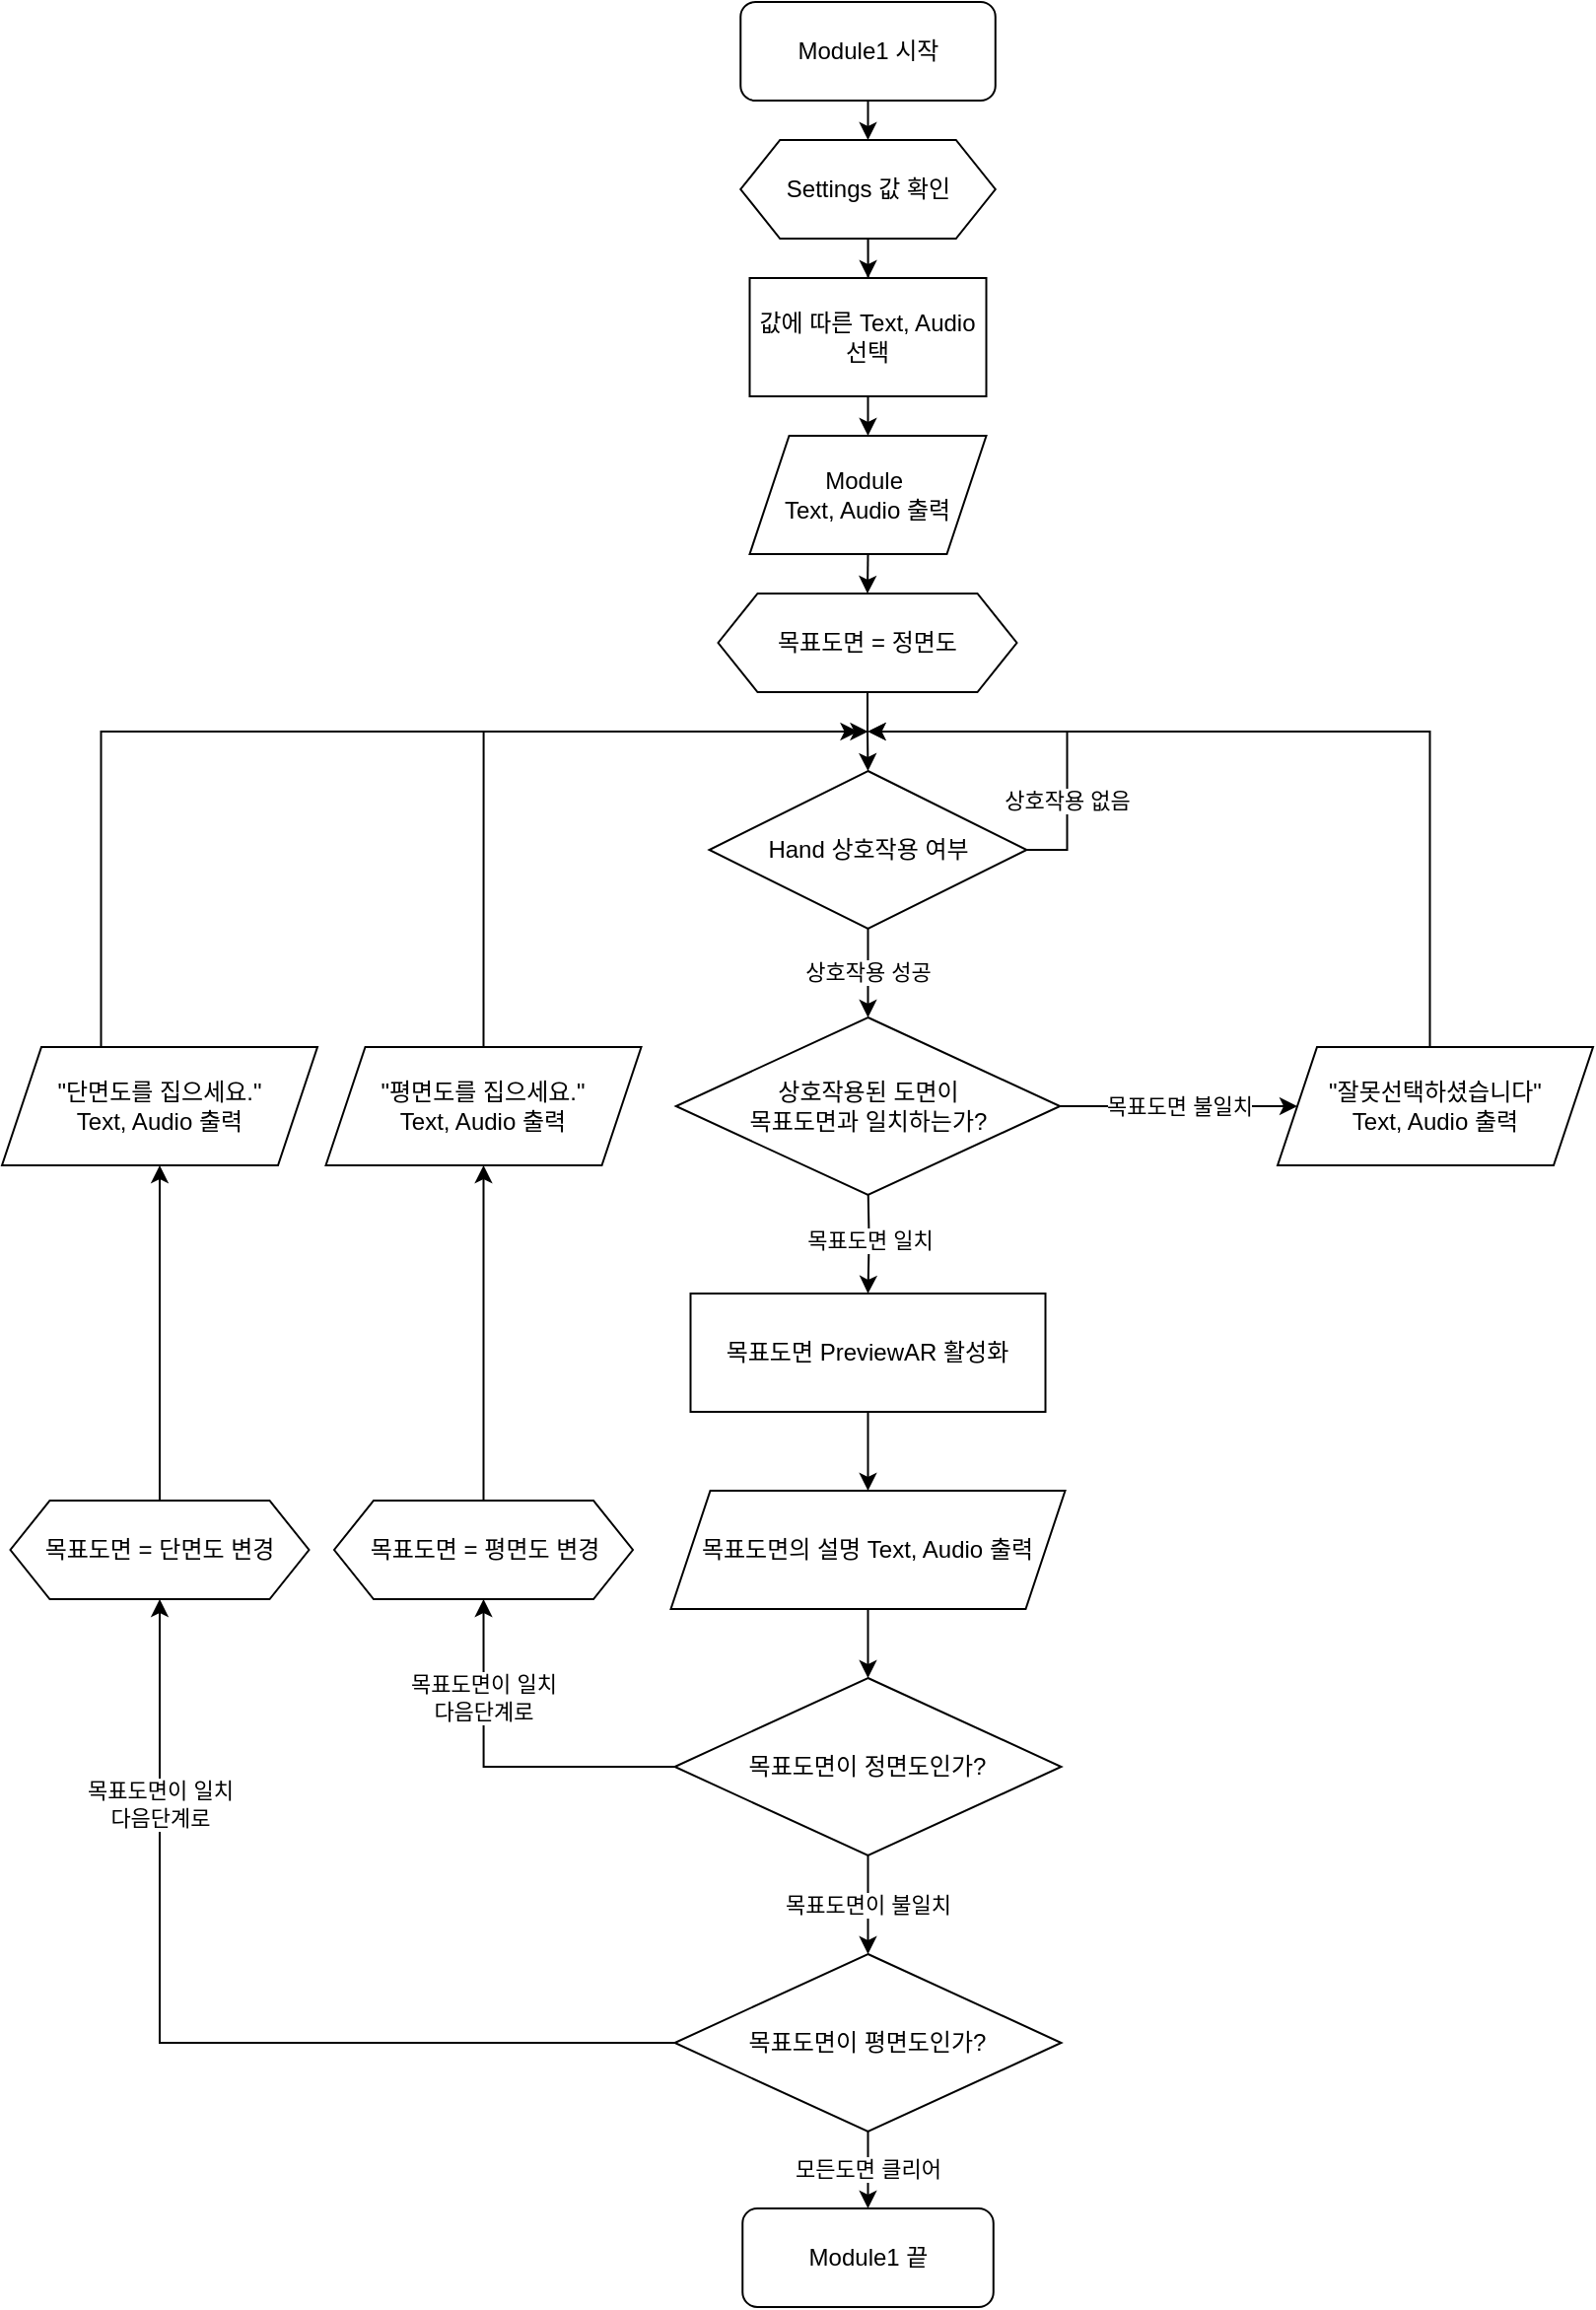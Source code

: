 <mxfile version="13.6.9" type="github">
  <diagram id="C5RBs43oDa-KdzZeNtuy" name="Page-1">
    <mxGraphModel dx="2062" dy="1164" grid="1" gridSize="10" guides="1" tooltips="1" connect="1" arrows="1" fold="1" page="1" pageScale="1" pageWidth="827" pageHeight="1169" math="0" shadow="0">
      <root>
        <mxCell id="WIyWlLk6GJQsqaUBKTNV-0" />
        <mxCell id="WIyWlLk6GJQsqaUBKTNV-1" parent="WIyWlLk6GJQsqaUBKTNV-0" />
        <mxCell id="sGKf7VehJZ6SQPWaBCbI-23" style="edgeStyle=orthogonalEdgeStyle;rounded=0;orthogonalLoop=1;jettySize=auto;html=1;exitX=0.5;exitY=1;exitDx=0;exitDy=0;entryX=0.5;entryY=0;entryDx=0;entryDy=0;" edge="1" parent="WIyWlLk6GJQsqaUBKTNV-1" source="WIyWlLk6GJQsqaUBKTNV-3" target="QLPknpkBetDl3JihI6zV-10">
          <mxGeometry relative="1" as="geometry" />
        </mxCell>
        <mxCell id="WIyWlLk6GJQsqaUBKTNV-3" value="Module1 시작" style="rounded=1;whiteSpace=wrap;html=1;fontSize=12;glass=0;strokeWidth=1;shadow=0;" parent="WIyWlLk6GJQsqaUBKTNV-1" vertex="1">
          <mxGeometry x="384.63" width="129.25" height="50" as="geometry" />
        </mxCell>
        <mxCell id="GG3lIaApX8E2W6bswI5q-24" value="목표도면 불일치" style="edgeStyle=orthogonalEdgeStyle;rounded=0;orthogonalLoop=1;jettySize=auto;html=1;exitX=1;exitY=0.5;exitDx=0;exitDy=0;entryX=0;entryY=0.5;entryDx=0;entryDy=0;" parent="WIyWlLk6GJQsqaUBKTNV-1" source="QLPknpkBetDl3JihI6zV-2" target="GG3lIaApX8E2W6bswI5q-23" edge="1">
          <mxGeometry relative="1" as="geometry" />
        </mxCell>
        <mxCell id="sGKf7VehJZ6SQPWaBCbI-0" value="목표도면 일치" style="edgeStyle=orthogonalEdgeStyle;rounded=0;orthogonalLoop=1;jettySize=auto;html=1;exitX=0.5;exitY=1;exitDx=0;exitDy=0;entryX=0.5;entryY=0;entryDx=0;entryDy=0;" edge="1" parent="WIyWlLk6GJQsqaUBKTNV-1" target="QLPknpkBetDl3JihI6zV-23">
          <mxGeometry relative="1" as="geometry">
            <mxPoint x="449.25" y="599" as="sourcePoint" />
            <mxPoint x="449.25" y="644" as="targetPoint" />
          </mxGeometry>
        </mxCell>
        <mxCell id="QLPknpkBetDl3JihI6zV-2" value="상호작용된 도면이&lt;br&gt;목표도면과 일치하는가?" style="rhombus;whiteSpace=wrap;html=1;" parent="WIyWlLk6GJQsqaUBKTNV-1" vertex="1">
          <mxGeometry x="351.88" y="515" width="194.75" height="90" as="geometry" />
        </mxCell>
        <mxCell id="sGKf7VehJZ6SQPWaBCbI-24" style="edgeStyle=orthogonalEdgeStyle;rounded=0;orthogonalLoop=1;jettySize=auto;html=1;exitX=0.5;exitY=1;exitDx=0;exitDy=0;" edge="1" parent="WIyWlLk6GJQsqaUBKTNV-1" source="QLPknpkBetDl3JihI6zV-10" target="QLPknpkBetDl3JihI6zV-11">
          <mxGeometry relative="1" as="geometry" />
        </mxCell>
        <mxCell id="QLPknpkBetDl3JihI6zV-10" value="Settings 값 확인" style="shape=hexagon;perimeter=hexagonPerimeter2;whiteSpace=wrap;html=1;fixedSize=1;" parent="WIyWlLk6GJQsqaUBKTNV-1" vertex="1">
          <mxGeometry x="384.63" y="70" width="129.25" height="50" as="geometry" />
        </mxCell>
        <mxCell id="sGKf7VehJZ6SQPWaBCbI-25" style="edgeStyle=orthogonalEdgeStyle;rounded=0;orthogonalLoop=1;jettySize=auto;html=1;exitX=0.5;exitY=1;exitDx=0;exitDy=0;entryX=0.5;entryY=0;entryDx=0;entryDy=0;" edge="1" parent="WIyWlLk6GJQsqaUBKTNV-1" source="QLPknpkBetDl3JihI6zV-11" target="QLPknpkBetDl3JihI6zV-15">
          <mxGeometry relative="1" as="geometry" />
        </mxCell>
        <mxCell id="QLPknpkBetDl3JihI6zV-11" value="값에 따른 Text, Audio 선택" style="rounded=0;whiteSpace=wrap;html=1;" parent="WIyWlLk6GJQsqaUBKTNV-1" vertex="1">
          <mxGeometry x="389.25" y="140" width="120" height="60" as="geometry" />
        </mxCell>
        <mxCell id="GG3lIaApX8E2W6bswI5q-43" style="edgeStyle=orthogonalEdgeStyle;rounded=0;orthogonalLoop=1;jettySize=auto;html=1;exitX=0.5;exitY=1;exitDx=0;exitDy=0;entryX=0.5;entryY=0;entryDx=0;entryDy=0;endArrow=classic;endFill=1;" parent="WIyWlLk6GJQsqaUBKTNV-1" source="QLPknpkBetDl3JihI6zV-15" target="GG3lIaApX8E2W6bswI5q-4" edge="1">
          <mxGeometry relative="1" as="geometry" />
        </mxCell>
        <mxCell id="QLPknpkBetDl3JihI6zV-15" value="Module&amp;nbsp;&lt;br&gt;Text, Audio 출력" style="shape=parallelogram;perimeter=parallelogramPerimeter;whiteSpace=wrap;html=1;fixedSize=1;" parent="WIyWlLk6GJQsqaUBKTNV-1" vertex="1">
          <mxGeometry x="389.25" y="220" width="120" height="60" as="geometry" />
        </mxCell>
        <mxCell id="QLPknpkBetDl3JihI6zV-35" style="edgeStyle=orthogonalEdgeStyle;rounded=0;orthogonalLoop=1;jettySize=auto;html=1;exitX=0.5;exitY=1;exitDx=0;exitDy=0;entryX=0.5;entryY=0;entryDx=0;entryDy=0;endArrow=classic;endFill=1;" parent="WIyWlLk6GJQsqaUBKTNV-1" source="QLPknpkBetDl3JihI6zV-23" target="QLPknpkBetDl3JihI6zV-24" edge="1">
          <mxGeometry relative="1" as="geometry" />
        </mxCell>
        <mxCell id="QLPknpkBetDl3JihI6zV-23" value="목표도면 PreviewAR 활성화" style="rounded=0;whiteSpace=wrap;html=1;" parent="WIyWlLk6GJQsqaUBKTNV-1" vertex="1">
          <mxGeometry x="359.25" y="655" width="180" height="60" as="geometry" />
        </mxCell>
        <mxCell id="sGKf7VehJZ6SQPWaBCbI-3" style="edgeStyle=orthogonalEdgeStyle;rounded=0;orthogonalLoop=1;jettySize=auto;html=1;exitX=0.5;exitY=1;exitDx=0;exitDy=0;entryX=0.5;entryY=0;entryDx=0;entryDy=0;" edge="1" parent="WIyWlLk6GJQsqaUBKTNV-1" source="QLPknpkBetDl3JihI6zV-24" target="sGKf7VehJZ6SQPWaBCbI-2">
          <mxGeometry relative="1" as="geometry" />
        </mxCell>
        <mxCell id="QLPknpkBetDl3JihI6zV-24" value="목표도면의 설명 Text, Audio 출력" style="shape=parallelogram;perimeter=parallelogramPerimeter;whiteSpace=wrap;html=1;fixedSize=1;" parent="WIyWlLk6GJQsqaUBKTNV-1" vertex="1">
          <mxGeometry x="349.25" y="755" width="200" height="60" as="geometry" />
        </mxCell>
        <mxCell id="GG3lIaApX8E2W6bswI5q-19" value="상호작용 성공" style="edgeStyle=orthogonalEdgeStyle;rounded=0;orthogonalLoop=1;jettySize=auto;html=1;exitX=0.5;exitY=1;exitDx=0;exitDy=0;entryX=0.5;entryY=0;entryDx=0;entryDy=0;" parent="WIyWlLk6GJQsqaUBKTNV-1" source="QLPknpkBetDl3JihI6zV-56" target="QLPknpkBetDl3JihI6zV-2" edge="1">
          <mxGeometry relative="1" as="geometry" />
        </mxCell>
        <mxCell id="GG3lIaApX8E2W6bswI5q-49" value="상호작용 없음" style="edgeStyle=orthogonalEdgeStyle;rounded=0;orthogonalLoop=1;jettySize=auto;html=1;exitX=1;exitY=0.5;exitDx=0;exitDy=0;endArrow=classic;endFill=1;" parent="WIyWlLk6GJQsqaUBKTNV-1" source="QLPknpkBetDl3JihI6zV-56" edge="1">
          <mxGeometry x="-0.499" relative="1" as="geometry">
            <mxPoint x="449.25" y="370" as="targetPoint" />
            <Array as="points">
              <mxPoint x="550.25" y="430" />
              <mxPoint x="550.25" y="370" />
            </Array>
            <mxPoint as="offset" />
          </mxGeometry>
        </mxCell>
        <mxCell id="QLPknpkBetDl3JihI6zV-56" value="Hand 상호작용 여부" style="rhombus;whiteSpace=wrap;html=1;fillColor=none;" parent="WIyWlLk6GJQsqaUBKTNV-1" vertex="1">
          <mxGeometry x="368.75" y="390" width="161" height="80" as="geometry" />
        </mxCell>
        <mxCell id="GG3lIaApX8E2W6bswI5q-12" style="edgeStyle=orthogonalEdgeStyle;rounded=0;orthogonalLoop=1;jettySize=auto;html=1;exitX=0.5;exitY=1;exitDx=0;exitDy=0;entryX=0.5;entryY=0;entryDx=0;entryDy=0;" parent="WIyWlLk6GJQsqaUBKTNV-1" source="GG3lIaApX8E2W6bswI5q-4" target="QLPknpkBetDl3JihI6zV-56" edge="1">
          <mxGeometry relative="1" as="geometry" />
        </mxCell>
        <mxCell id="GG3lIaApX8E2W6bswI5q-4" value="목표도면 = 정면도" style="shape=hexagon;perimeter=hexagonPerimeter2;whiteSpace=wrap;html=1;fixedSize=1;" parent="WIyWlLk6GJQsqaUBKTNV-1" vertex="1">
          <mxGeometry x="373.25" y="300" width="151.5" height="50" as="geometry" />
        </mxCell>
        <mxCell id="GG3lIaApX8E2W6bswI5q-50" style="edgeStyle=orthogonalEdgeStyle;rounded=0;orthogonalLoop=1;jettySize=auto;html=1;exitX=0.549;exitY=0.001;exitDx=0;exitDy=0;endArrow=classic;endFill=1;exitPerimeter=0;" parent="WIyWlLk6GJQsqaUBKTNV-1" source="GG3lIaApX8E2W6bswI5q-23" edge="1">
          <mxGeometry relative="1" as="geometry">
            <mxPoint x="449.25" y="370" as="targetPoint" />
            <mxPoint x="722.25" y="535" as="sourcePoint" />
            <Array as="points">
              <mxPoint x="735.25" y="535" />
              <mxPoint x="734.25" y="535" />
              <mxPoint x="734.25" y="370" />
            </Array>
          </mxGeometry>
        </mxCell>
        <mxCell id="GG3lIaApX8E2W6bswI5q-23" value="&quot;잘못선택하셨습니다&quot;&lt;br&gt;Text, Audio 출력" style="shape=parallelogram;perimeter=parallelogramPerimeter;whiteSpace=wrap;html=1;fixedSize=1;" parent="WIyWlLk6GJQsqaUBKTNV-1" vertex="1">
          <mxGeometry x="657" y="530" width="160" height="60" as="geometry" />
        </mxCell>
        <mxCell id="sGKf7VehJZ6SQPWaBCbI-9" value="목표도면이 일치&lt;br&gt;다음단계로" style="edgeStyle=orthogonalEdgeStyle;rounded=0;orthogonalLoop=1;jettySize=auto;html=1;exitX=0;exitY=0.5;exitDx=0;exitDy=0;entryX=0.5;entryY=1;entryDx=0;entryDy=0;" edge="1" parent="WIyWlLk6GJQsqaUBKTNV-1" source="sGKf7VehJZ6SQPWaBCbI-2" target="sGKf7VehJZ6SQPWaBCbI-5">
          <mxGeometry x="0.066" y="-35" relative="1" as="geometry">
            <mxPoint x="-35" y="-35" as="offset" />
          </mxGeometry>
        </mxCell>
        <mxCell id="sGKf7VehJZ6SQPWaBCbI-14" value="목표도면이 불일치" style="edgeStyle=orthogonalEdgeStyle;rounded=0;orthogonalLoop=1;jettySize=auto;html=1;exitX=0.5;exitY=1;exitDx=0;exitDy=0;entryX=0.5;entryY=0;entryDx=0;entryDy=0;" edge="1" parent="WIyWlLk6GJQsqaUBKTNV-1" source="sGKf7VehJZ6SQPWaBCbI-2" target="sGKf7VehJZ6SQPWaBCbI-13">
          <mxGeometry relative="1" as="geometry" />
        </mxCell>
        <mxCell id="sGKf7VehJZ6SQPWaBCbI-2" value="목표도면이 정면도인가?" style="rhombus;whiteSpace=wrap;html=1;" vertex="1" parent="WIyWlLk6GJQsqaUBKTNV-1">
          <mxGeometry x="351.25" y="850" width="196" height="90" as="geometry" />
        </mxCell>
        <mxCell id="sGKf7VehJZ6SQPWaBCbI-10" style="edgeStyle=orthogonalEdgeStyle;rounded=0;orthogonalLoop=1;jettySize=auto;html=1;exitX=0.5;exitY=0;exitDx=0;exitDy=0;" edge="1" parent="WIyWlLk6GJQsqaUBKTNV-1" source="sGKf7VehJZ6SQPWaBCbI-5" target="sGKf7VehJZ6SQPWaBCbI-8">
          <mxGeometry relative="1" as="geometry" />
        </mxCell>
        <mxCell id="sGKf7VehJZ6SQPWaBCbI-5" value="목표도면 = 평면도 변경" style="shape=hexagon;perimeter=hexagonPerimeter2;whiteSpace=wrap;html=1;fixedSize=1;" vertex="1" parent="WIyWlLk6GJQsqaUBKTNV-1">
          <mxGeometry x="178.5" y="760" width="151.5" height="50" as="geometry" />
        </mxCell>
        <mxCell id="sGKf7VehJZ6SQPWaBCbI-11" style="edgeStyle=orthogonalEdgeStyle;rounded=0;orthogonalLoop=1;jettySize=auto;html=1;exitX=0.5;exitY=0;exitDx=0;exitDy=0;" edge="1" parent="WIyWlLk6GJQsqaUBKTNV-1" source="sGKf7VehJZ6SQPWaBCbI-8">
          <mxGeometry relative="1" as="geometry">
            <mxPoint x="449.25" y="370" as="targetPoint" />
            <Array as="points">
              <mxPoint x="254.25" y="370" />
            </Array>
          </mxGeometry>
        </mxCell>
        <mxCell id="sGKf7VehJZ6SQPWaBCbI-8" value="&quot;평면도를 집으세요.&quot;&lt;br&gt;Text, Audio 출력" style="shape=parallelogram;perimeter=parallelogramPerimeter;whiteSpace=wrap;html=1;fixedSize=1;" vertex="1" parent="WIyWlLk6GJQsqaUBKTNV-1">
          <mxGeometry x="174.25" y="530" width="160" height="60" as="geometry" />
        </mxCell>
        <mxCell id="sGKf7VehJZ6SQPWaBCbI-16" value="목표도면이 일치&lt;br&gt;다음단계로" style="edgeStyle=orthogonalEdgeStyle;rounded=0;orthogonalLoop=1;jettySize=auto;html=1;exitX=0;exitY=0.5;exitDx=0;exitDy=0;entryX=0.5;entryY=1;entryDx=0;entryDy=0;" edge="1" parent="WIyWlLk6GJQsqaUBKTNV-1" source="sGKf7VehJZ6SQPWaBCbI-13" target="sGKf7VehJZ6SQPWaBCbI-15">
          <mxGeometry x="0.574" relative="1" as="geometry">
            <mxPoint as="offset" />
          </mxGeometry>
        </mxCell>
        <mxCell id="sGKf7VehJZ6SQPWaBCbI-33" value="모든도면 클리어" style="edgeStyle=orthogonalEdgeStyle;rounded=0;orthogonalLoop=1;jettySize=auto;html=1;exitX=0.5;exitY=1;exitDx=0;exitDy=0;entryX=0.5;entryY=0;entryDx=0;entryDy=0;" edge="1" parent="WIyWlLk6GJQsqaUBKTNV-1" source="sGKf7VehJZ6SQPWaBCbI-13" target="sGKf7VehJZ6SQPWaBCbI-21">
          <mxGeometry relative="1" as="geometry" />
        </mxCell>
        <mxCell id="sGKf7VehJZ6SQPWaBCbI-13" value="목표도면이 평면도인가?" style="rhombus;whiteSpace=wrap;html=1;" vertex="1" parent="WIyWlLk6GJQsqaUBKTNV-1">
          <mxGeometry x="351.25" y="990" width="196" height="90" as="geometry" />
        </mxCell>
        <mxCell id="sGKf7VehJZ6SQPWaBCbI-18" style="edgeStyle=orthogonalEdgeStyle;rounded=0;orthogonalLoop=1;jettySize=auto;html=1;exitX=0.5;exitY=0;exitDx=0;exitDy=0;entryX=0.5;entryY=1;entryDx=0;entryDy=0;" edge="1" parent="WIyWlLk6GJQsqaUBKTNV-1" source="sGKf7VehJZ6SQPWaBCbI-15" target="sGKf7VehJZ6SQPWaBCbI-17">
          <mxGeometry relative="1" as="geometry" />
        </mxCell>
        <mxCell id="sGKf7VehJZ6SQPWaBCbI-15" value="목표도면 = 단면도 변경" style="shape=hexagon;perimeter=hexagonPerimeter2;whiteSpace=wrap;html=1;fixedSize=1;" vertex="1" parent="WIyWlLk6GJQsqaUBKTNV-1">
          <mxGeometry x="14.25" y="760" width="151.5" height="50" as="geometry" />
        </mxCell>
        <mxCell id="sGKf7VehJZ6SQPWaBCbI-19" style="edgeStyle=orthogonalEdgeStyle;rounded=0;orthogonalLoop=1;jettySize=auto;html=1;exitX=0.5;exitY=0;exitDx=0;exitDy=0;" edge="1" parent="WIyWlLk6GJQsqaUBKTNV-1" source="sGKf7VehJZ6SQPWaBCbI-17">
          <mxGeometry relative="1" as="geometry">
            <mxPoint x="444.25" y="370" as="targetPoint" />
            <Array as="points">
              <mxPoint x="60.25" y="370" />
            </Array>
          </mxGeometry>
        </mxCell>
        <mxCell id="sGKf7VehJZ6SQPWaBCbI-17" value="&quot;단면도를 집으세요.&quot;&lt;br&gt;Text, Audio 출력" style="shape=parallelogram;perimeter=parallelogramPerimeter;whiteSpace=wrap;html=1;fixedSize=1;" vertex="1" parent="WIyWlLk6GJQsqaUBKTNV-1">
          <mxGeometry x="10" y="530" width="160" height="60" as="geometry" />
        </mxCell>
        <mxCell id="sGKf7VehJZ6SQPWaBCbI-21" value="Module1 끝" style="rounded=1;whiteSpace=wrap;html=1;fontSize=12;glass=0;strokeWidth=1;shadow=0;" vertex="1" parent="WIyWlLk6GJQsqaUBKTNV-1">
          <mxGeometry x="385.63" y="1119" width="127.25" height="50" as="geometry" />
        </mxCell>
      </root>
    </mxGraphModel>
  </diagram>
</mxfile>
